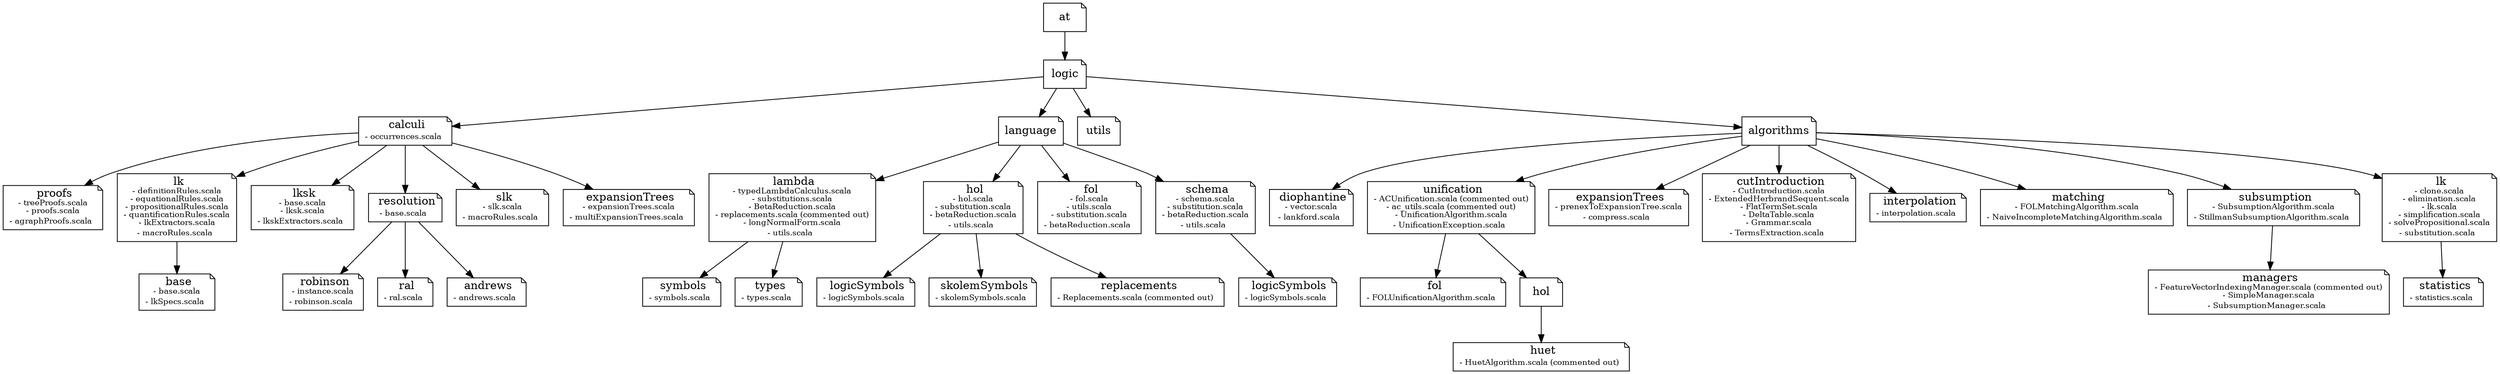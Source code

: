 # Command: dot packages.gv -Tpng > packages.png

digraph G {
  node [shape=note];
  lambda [label=< lambda<br/><font point-size="10pt">- typedLambdaCalculus.scala<br/>- substitutions.scala<br/>- BetaReduction.scala<br/>- replacements.scala (commented out)<br/>- longNormalForm.scala<br/>- utils.scala</font> >]
  symbols [label=< symbols<br/><font point-size="10pt">- symbols.scala</font> >]
  types [label=< types<br/><font point-size="10pt">- types.scala</font> >]
  hol [label=< hol<br/><font point-size="10pt">- hol.scala<br/>- substitution.scala<br/>- betaReduction.scala<br/>- utils.scala</font> >]
  logicSymbols [label=< logicSymbols<br/><font point-size="10pt">- logicSymbols.scala</font> >]
  skolemSymbols [label=< skolemSymbols<br/><font point-size="10pt">- skolemSymbols.scala</font> >]
  replacements [label=< replacements<br/><font point-size="10pt">- Replacements.scala (commented out)</font> >]
  fol [label=< fol<br/><font point-size="10pt">- fol.scala<br/>- utils.scala<br/>- substitution.scala<br/>- betaReduction.scala</font> >]
  schema [label=< schema<br/><font point-size="10pt">- schema.scala<br/>- substitution.scala<br/>- betaReduction.scala<br/>- utils.scala</font> >]
  logicSymbols_schema [label=< logicSymbols<br/><font point-size="10pt">- logicSymbols.scala</font> >]
  calculi [label=< calculi<br/><font point-size="10pt">- occurrences.scala</font> >]
  proofs [label=< proofs<br/><font point-size="10pt">- treeProofs.scala<br/>- proofs.scala<br/>- agraphProofs.scala</font> >]
  lk [label=< lk<br/><font point-size="10pt">- definitionRules.scala<br/>- equationalRules.scala<br/>- propositionalRules.scala<br/>- quantificationRules.scala<br/>- lkExtractors.scala<br/>- macroRules.scala</font> >]
  base [label=< base<br/><font point-size="10pt">- base.scala<br/>- lkSpecs.scala</font> >]
  lksk [label=< lksk<br/><font point-size="10pt">- base.scala<br/>- lksk.scala<br/>- lkskExtractors.scala</font> >]
  resolution [label=< resolution<br/><font point-size="10pt">- base.scala</font> >]
  robinson [label=< robinson<br/><font point-size="10pt">- instance.scala<br/>- robinson.scala</font> >]
  ral [label=< ral<br/><font point-size="10pt">- ral.scala</font> >]
  andrews [label=< andrews<br/><font point-size="10pt">- andrews.scala</font> >]
  slk [label=< slk<br/><font point-size="10pt">- slk.scala<br/>- macroRules.scala</font> >]
  expansionTrees [label=< expansionTrees<br/><font point-size="10pt">- expansionTrees.scala<br/>- multiExpansionTrees.scala</font> >]
  diophantine [label=< diophantine<br/><font point-size="10pt">- vector.scala<br/>- lankford.scala</font> >]
  unification [label=< unification<br/><font point-size="10pt">- ACUnification.scala (commented out)<br/>- ac_utils.scala (commented out)<br/>- UnificationAlgorithm.scala<br/>- UnificationException.scala</font> >]
  folUni [label=< fol<br/><font point-size="10pt">- FOLUnificationAlgorithm.scala</font> >]
  holUni [label=< hol >]
  huet [label=< huet<br/><font point-size="10pt">- HuetAlgorithm.scala (commented out)</font> >]
  expansionTreesAlg [label=< expansionTrees<br/><font point-size="10pt">- prenexToExpansionTree.scala<br/>- compress.scala</font> >]
  cutIntroduction [label=< cutIntroduction<br/><font point-size="10pt">- CutIntroduction.scala<br/>- ExtendedHerbrandSequent.scala<br/>- FlatTermSet.scala<br/>- DeltaTable.scala<br/>- Grammar.scala<br/>- TermsExtraction.scala</font> >]
  interpolation [label=< interpolation<br/><font point-size="10pt">- interpolation.scala</font> >]
  matching [label=< matching<br/><font point-size="10pt">- FOLMatchingAlgorithm.scala<br/>- NaiveIncompleteMatchingAlgorithm.scala</font> >]
  subsumption [label=< subsumption<br/><font point-size="10pt">- SubsumptionAlgorithm.scala<br/>- StillmanSubsumptionAlgorithm.scala</font> >]
  managers [label=< managers<br/><font point-size="10pt">- FeatureVectorIndexingManager.scala (commented out)<br/>- SimpleManager.scala<br/>- SubsumptionManager.scala</font> >]
  lk_alg [label=< lk<br/><font point-size="10pt">- clone.scala<br/>- elimination.scala<br/>- lk.scala<br/>- simplification.scala<br/>- solvePropositional.scala<br/>- substitution.scala</font> >]
  statistics [label=< statistics<br/><font point-size="10pt">- statistics.scala</font> >]

  at -> logic -> language -> lambda -> symbols;
  lambda -> types;
  language -> hol;
  hol -> logicSymbols;
  hol -> skolemSymbols;
  hol -> replacements;
  language -> fol;
  language -> schema;
  schema -> logicSymbols_schema;
  logic -> utils;
  logic -> calculi;
  calculi -> proofs;
  calculi -> lk;
  lk -> base;
  calculi -> lksk;
  calculi -> resolution;
  resolution -> robinson;
  resolution -> andrews;
  resolution -> ral;
  calculi -> slk;
  calculi -> expansionTrees;
  logic -> algorithms;
  algorithms -> diophantine;
  algorithms -> unification;
  unification -> folUni;
  unification -> holUni;
  holUni -> huet;
  algorithms -> expansionTreesAlg;
  algorithms -> cutIntroduction;
  algorithms -> interpolation;
  algorithms -> matching;
  algorithms -> subsumption;
  subsumption -> managers;
  algorithms -> lk_alg;
  lk_alg -> statistics;
}



